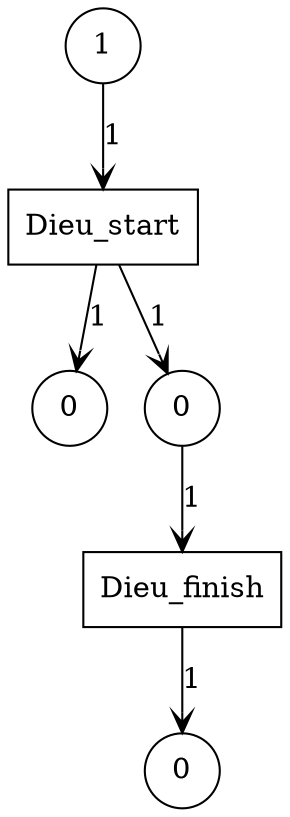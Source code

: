 digraph Univers {
	{
		node [shape=circle]
		Dieu_started [label=0]
		Dieu_ready [label=1]
		Dieu_finished [label=0]
		Dieu_running [label=0]
	}
	{
		node [shape=box]
		Dieu_start
		Dieu_finish
	}
	Dieu_ready -> Dieu_start [arrowhead=vee label=1]
	Dieu_start -> Dieu_running [arrowhead=vee label=1]
	Dieu_finish -> Dieu_finished [arrowhead=vee label=1]
	Dieu_start -> Dieu_started [arrowhead=vee label=1]
	Dieu_running -> Dieu_finish [arrowhead=vee label=1]
}

